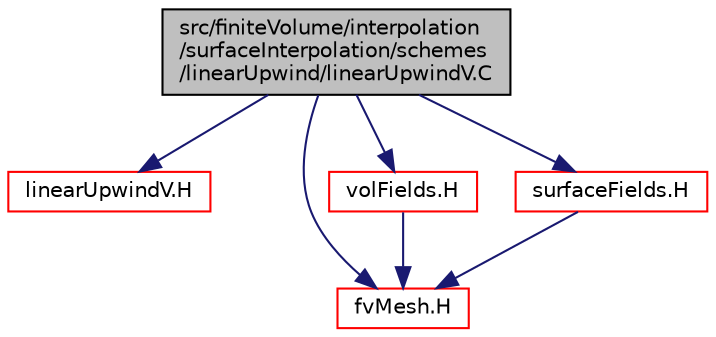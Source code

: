 digraph "src/finiteVolume/interpolation/surfaceInterpolation/schemes/linearUpwind/linearUpwindV.C"
{
  bgcolor="transparent";
  edge [fontname="Helvetica",fontsize="10",labelfontname="Helvetica",labelfontsize="10"];
  node [fontname="Helvetica",fontsize="10",shape=record];
  Node0 [label="src/finiteVolume/interpolation\l/surfaceInterpolation/schemes\l/linearUpwind/linearUpwindV.C",height=0.2,width=0.4,color="black", fillcolor="grey75", style="filled", fontcolor="black"];
  Node0 -> Node1 [color="midnightblue",fontsize="10",style="solid",fontname="Helvetica"];
  Node1 [label="linearUpwindV.H",height=0.2,width=0.4,color="red",URL="$a04391.html"];
  Node0 -> Node196 [color="midnightblue",fontsize="10",style="solid",fontname="Helvetica"];
  Node196 [label="fvMesh.H",height=0.2,width=0.4,color="red",URL="$a03719.html"];
  Node0 -> Node100 [color="midnightblue",fontsize="10",style="solid",fontname="Helvetica"];
  Node100 [label="volFields.H",height=0.2,width=0.4,color="red",URL="$a02912.html"];
  Node100 -> Node196 [color="midnightblue",fontsize="10",style="solid",fontname="Helvetica"];
  Node0 -> Node320 [color="midnightblue",fontsize="10",style="solid",fontname="Helvetica"];
  Node320 [label="surfaceFields.H",height=0.2,width=0.4,color="red",URL="$a02897.html",tooltip="Foam::surfaceFields. "];
  Node320 -> Node196 [color="midnightblue",fontsize="10",style="solid",fontname="Helvetica"];
}
